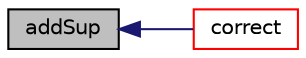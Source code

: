 digraph "addSup"
{
  bgcolor="transparent";
  edge [fontname="Helvetica",fontsize="10",labelfontname="Helvetica",labelfontsize="10"];
  node [fontname="Helvetica",fontsize="10",shape=record];
  rankdir="LR";
  Node381 [label="addSup",height=0.2,width=0.4,color="black", fillcolor="grey75", style="filled", fontcolor="black"];
  Node381 -> Node382 [dir="back",color="midnightblue",fontsize="10",style="solid",fontname="Helvetica"];
  Node382 [label="correct",height=0.2,width=0.4,color="red",URL="$a24661.html#ae51fdfeaaf35978ef684fd411cf41b5c",tooltip="Correct field. "];
}
